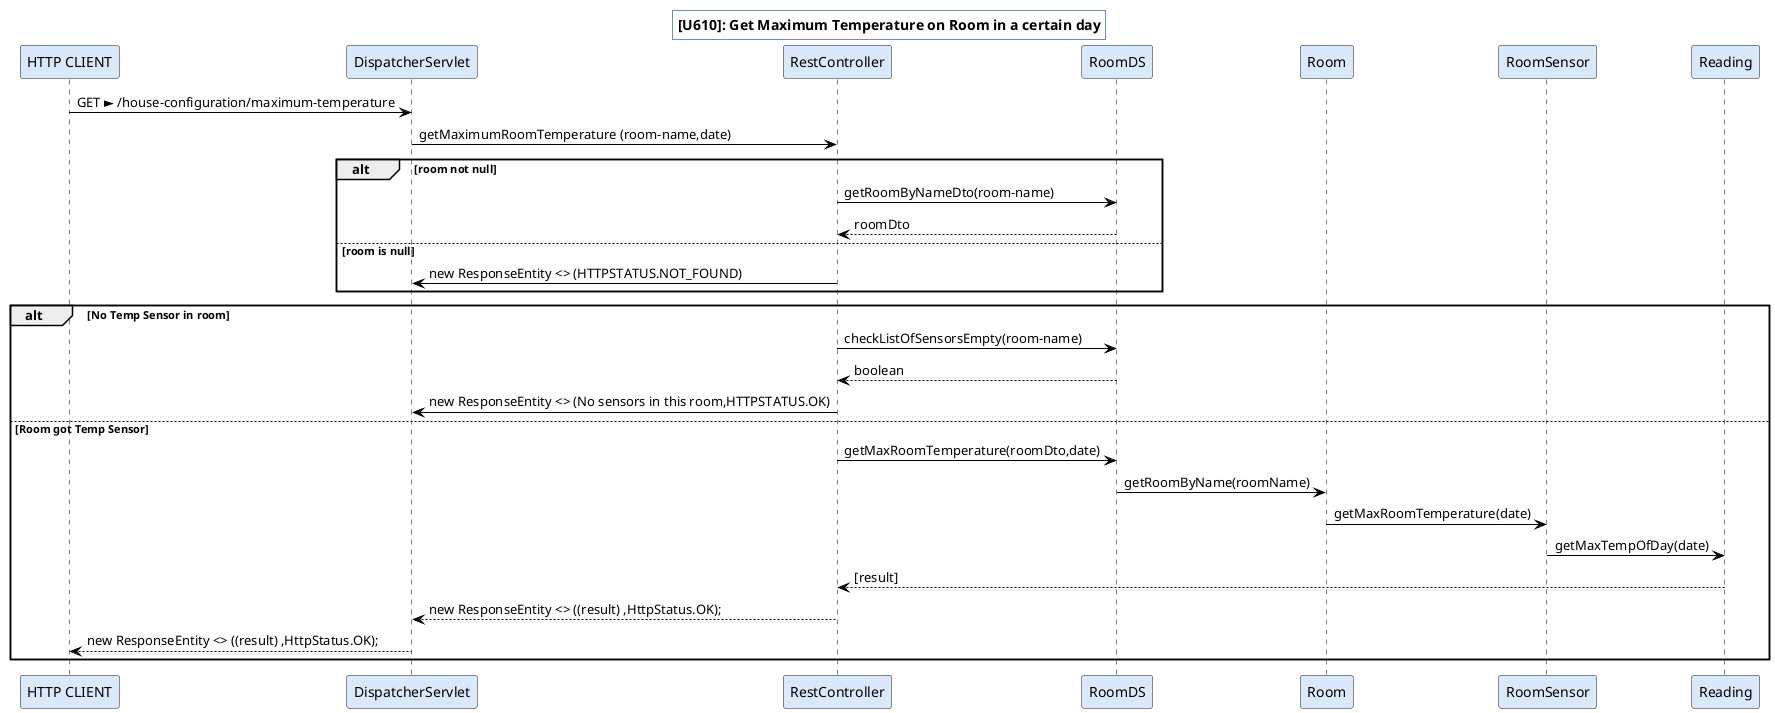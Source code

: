 @startuml

title [U610]: Get Maximum Temperature on Room in a certain day
participant "HTTP CLIENT" as PST #DAE8FC
participant "DispatcherServlet" as SR #DAE8FC
participant "RestController" as ctrl #DAE8FC
participant "RoomDS" as DS #DAE8FC
participant "Room" as R #DAE8FC
participant "RoomSensor" as RS #DAE8FC
participant "Reading" as RD #DAE8FC


skinparam title {
	BorderColor 6C8EBF

}

skinparam actor {
	BorderColor 6C8EBF
}

skinparam participant {
	BorderColor 6C8EBF
}

skinparam shadowing false

skinparam sequence {
	ArrowColor BLACK
	ActorBorderColor DeepSkyBlue
	LifeLineBorderColor BLACK
}
PST -> SR : GET ► /house-configuration/maximum-temperature

SR -> ctrl: getMaximumRoomTemperature (room-name,date)

alt room not null
ctrl -> DS: getRoomByNameDto(room-name)

DS-->ctrl: roomDto
else room is null
ctrl -> SR: new ResponseEntity <> (HTTPSTATUS.NOT_FOUND)
end



alt No Temp Sensor in room
ctrl ->DS:checkListOfSensorsEmpty(room-name)
DS-->ctrl: boolean
ctrl -> SR: new ResponseEntity <> (No sensors in this room,HTTPSTATUS.OK)
else Room got Temp Sensor

ctrl -> DS: getMaxRoomTemperature(roomDto,date)

DS -> R: getRoomByName(roomName)

R -> RS: getMaxRoomTemperature(date)

RS -> RD: getMaxTempOfDay(date)

RD--> ctrl: [result]

ctrl--> SR: new ResponseEntity <> ((result) ,HttpStatus.OK);

SR-->PST: new ResponseEntity <> ((result) ,HttpStatus.OK);
end
@enduml